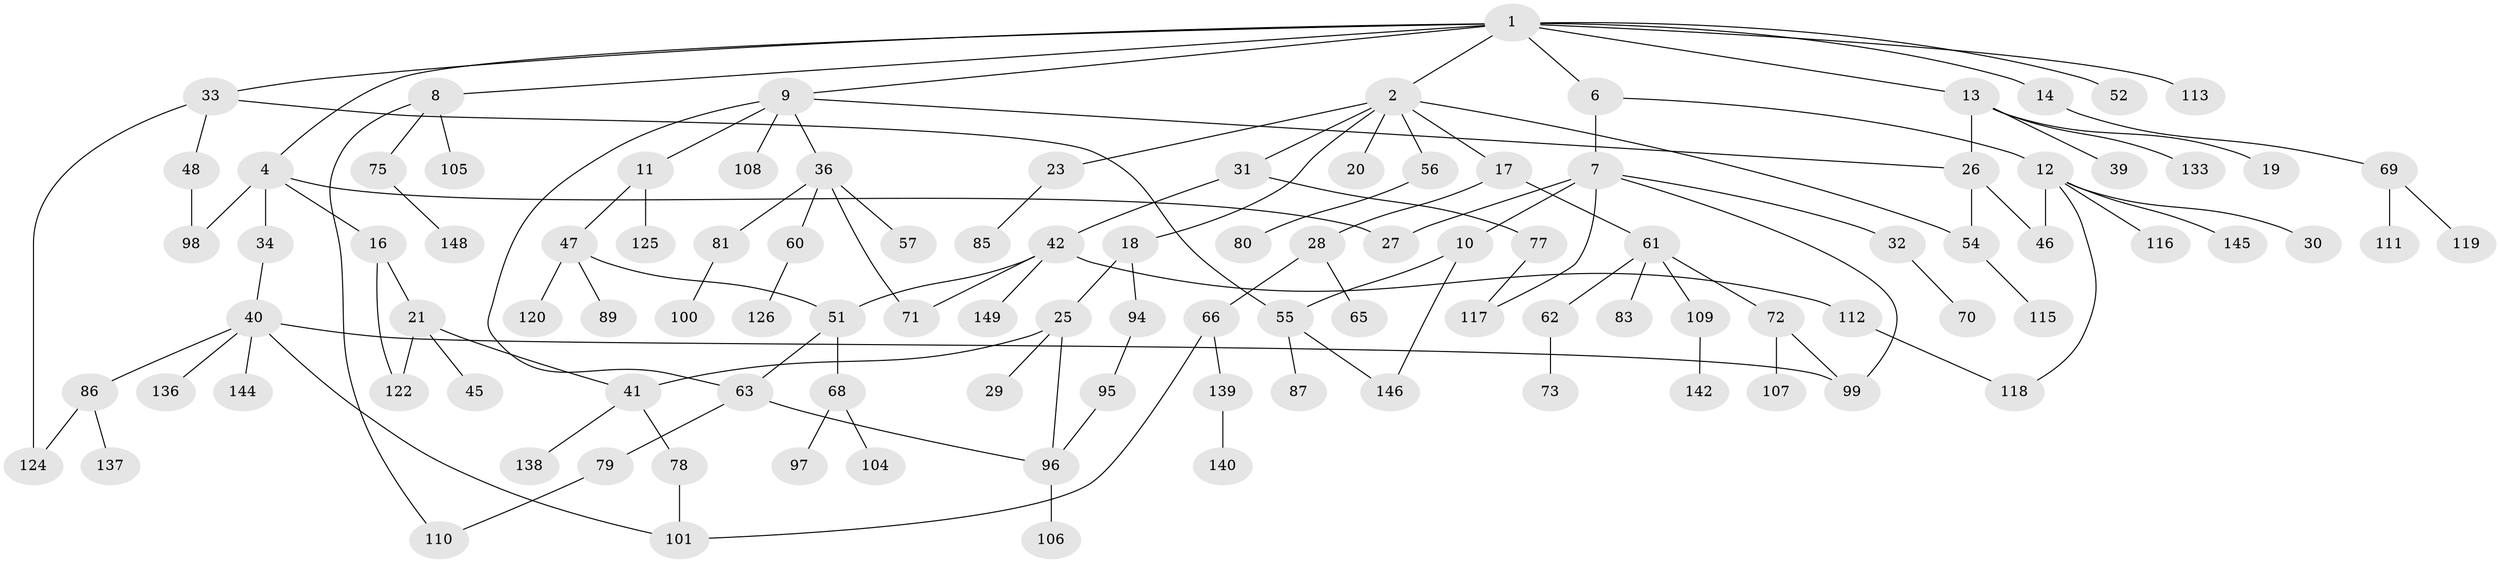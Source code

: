 // Generated by graph-tools (version 1.1) at 2025/23/03/03/25 07:23:35]
// undirected, 107 vertices, 128 edges
graph export_dot {
graph [start="1"]
  node [color=gray90,style=filled];
  1 [super="+3"];
  2 [super="+5"];
  4 [super="+15"];
  6;
  7 [super="+24"];
  8 [super="+49"];
  9 [super="+59"];
  10;
  11;
  12 [super="+64"];
  13;
  14;
  16 [super="+35"];
  17 [super="+37"];
  18 [super="+44"];
  19;
  20;
  21 [super="+22"];
  23 [super="+67"];
  25 [super="+88"];
  26 [super="+50"];
  27;
  28;
  29;
  30;
  31;
  32;
  33;
  34;
  36 [super="+38"];
  39 [super="+131"];
  40 [super="+82"];
  41 [super="+74"];
  42 [super="+43"];
  45;
  46 [super="+147"];
  47 [super="+53"];
  48 [super="+123"];
  51 [super="+91"];
  52;
  54;
  55 [super="+58"];
  56 [super="+90"];
  57;
  60;
  61 [super="+76"];
  62;
  63 [super="+129"];
  65;
  66 [super="+102"];
  68 [super="+93"];
  69 [super="+103"];
  70;
  71;
  72 [super="+84"];
  73;
  75;
  77 [super="+92"];
  78;
  79;
  80;
  81;
  83;
  85;
  86 [super="+143"];
  87;
  89;
  94;
  95 [super="+141"];
  96;
  97 [super="+130"];
  98;
  99;
  100;
  101 [super="+114"];
  104;
  105;
  106;
  107;
  108;
  109;
  110;
  111;
  112;
  113;
  115 [super="+121"];
  116;
  117;
  118 [super="+127"];
  119 [super="+128"];
  120;
  122 [super="+135"];
  124 [super="+132"];
  125;
  126;
  133 [super="+134"];
  136;
  137;
  138;
  139;
  140;
  142;
  144;
  145;
  146;
  148;
  149;
  1 -- 2;
  1 -- 4;
  1 -- 8;
  1 -- 13;
  1 -- 14;
  1 -- 33;
  1 -- 113;
  1 -- 52;
  1 -- 9;
  1 -- 6;
  2 -- 17;
  2 -- 18;
  2 -- 54;
  2 -- 20;
  2 -- 23;
  2 -- 56;
  2 -- 31;
  4 -- 98;
  4 -- 16;
  4 -- 34;
  4 -- 27;
  6 -- 7;
  6 -- 12;
  7 -- 10;
  7 -- 32;
  7 -- 99;
  7 -- 117;
  7 -- 27;
  8 -- 75;
  8 -- 105;
  8 -- 110;
  9 -- 11;
  9 -- 36;
  9 -- 63;
  9 -- 26;
  9 -- 108;
  10 -- 55;
  10 -- 146;
  11 -- 47;
  11 -- 125;
  12 -- 30;
  12 -- 46;
  12 -- 116;
  12 -- 145;
  12 -- 118;
  13 -- 19;
  13 -- 26;
  13 -- 39;
  13 -- 133;
  14 -- 69;
  16 -- 21;
  16 -- 122;
  17 -- 28;
  17 -- 61;
  18 -- 25;
  18 -- 94;
  21 -- 45;
  21 -- 122;
  21 -- 41;
  23 -- 85;
  25 -- 29;
  25 -- 41;
  25 -- 96;
  26 -- 54;
  26 -- 46;
  28 -- 65;
  28 -- 66;
  31 -- 42;
  31 -- 77;
  32 -- 70;
  33 -- 48;
  33 -- 124;
  33 -- 55;
  34 -- 40;
  36 -- 81;
  36 -- 57;
  36 -- 60;
  36 -- 71;
  40 -- 144;
  40 -- 101;
  40 -- 99;
  40 -- 136;
  40 -- 86;
  41 -- 78;
  41 -- 138;
  42 -- 71;
  42 -- 112;
  42 -- 51;
  42 -- 149;
  47 -- 120;
  47 -- 89;
  47 -- 51;
  48 -- 98;
  51 -- 63;
  51 -- 68;
  54 -- 115;
  55 -- 146;
  55 -- 87;
  56 -- 80;
  60 -- 126;
  61 -- 62;
  61 -- 72;
  61 -- 109;
  61 -- 83;
  62 -- 73;
  63 -- 79;
  63 -- 96;
  66 -- 139;
  66 -- 101;
  68 -- 104;
  68 -- 97;
  69 -- 111;
  69 -- 119;
  72 -- 107;
  72 -- 99;
  75 -- 148;
  77 -- 117;
  78 -- 101;
  79 -- 110;
  81 -- 100;
  86 -- 137;
  86 -- 124;
  94 -- 95;
  95 -- 96;
  96 -- 106;
  109 -- 142;
  112 -- 118;
  139 -- 140;
}

